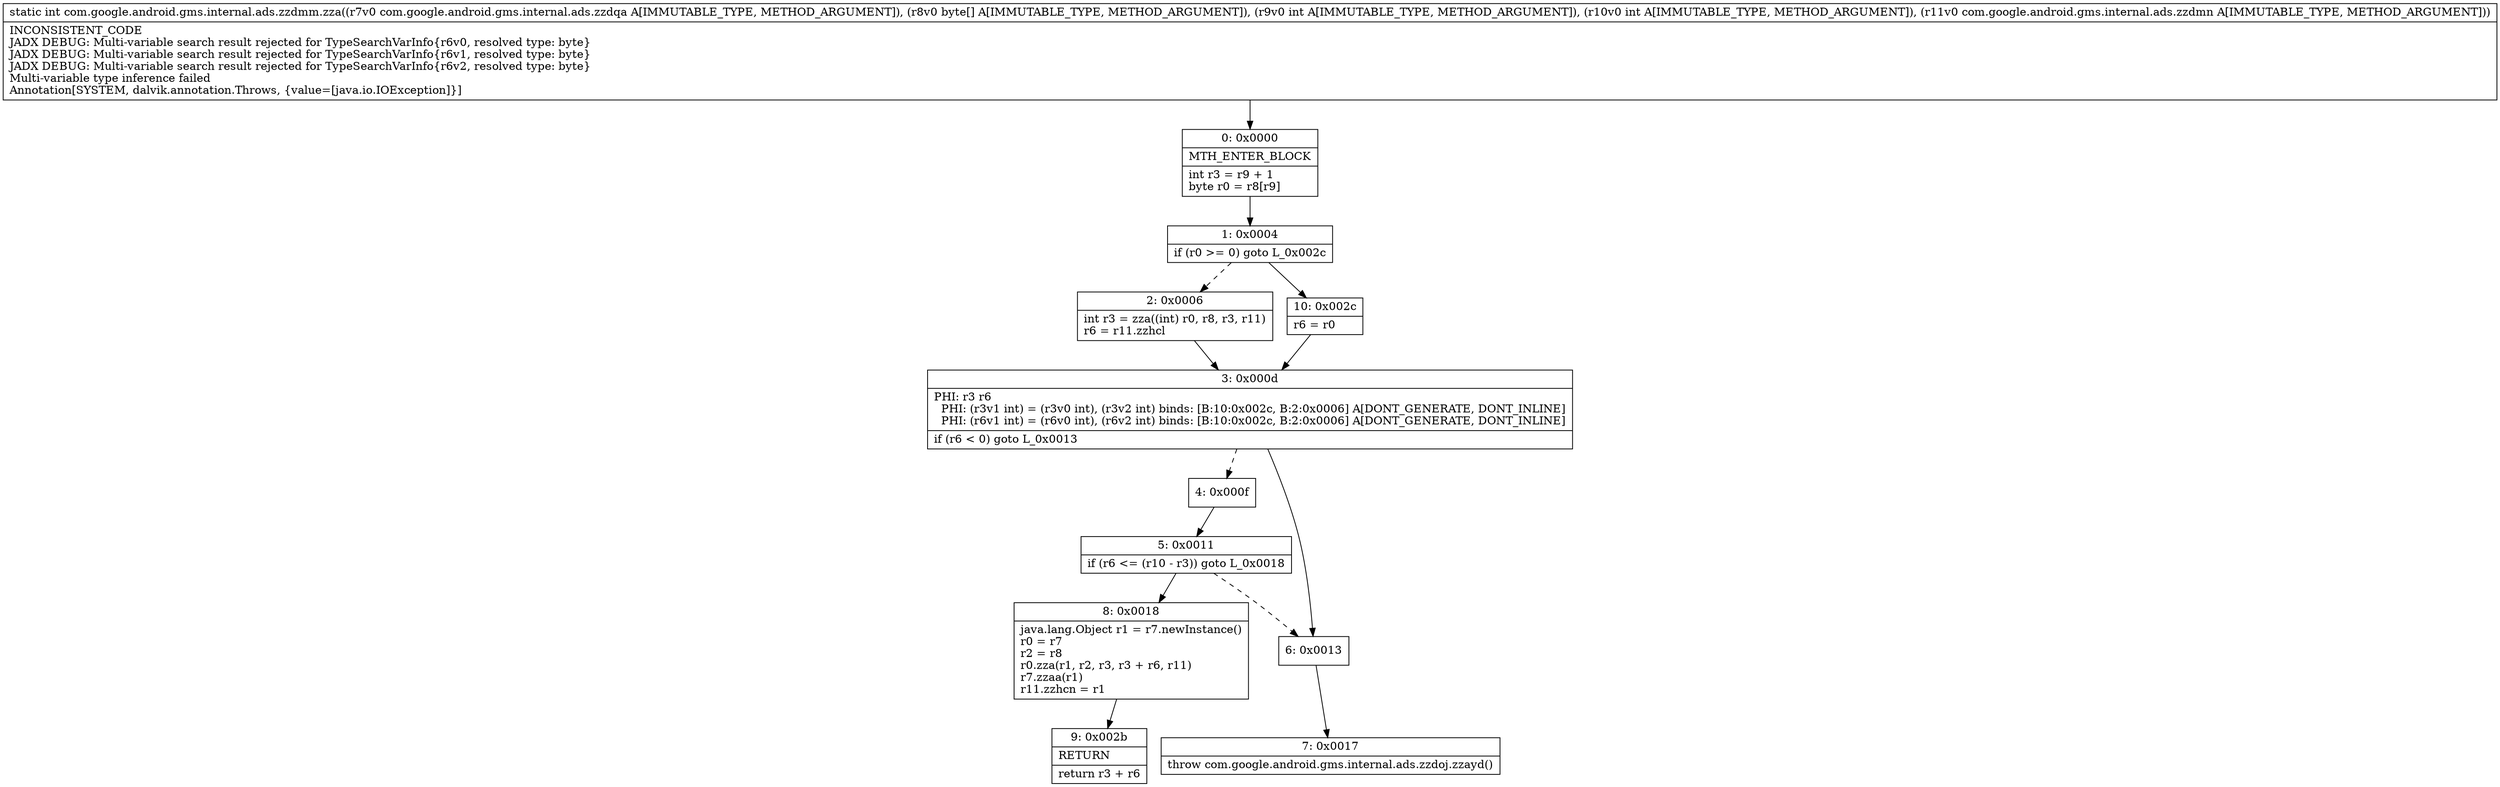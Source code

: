 digraph "CFG forcom.google.android.gms.internal.ads.zzdmm.zza(Lcom\/google\/android\/gms\/internal\/ads\/zzdqa;[BIILcom\/google\/android\/gms\/internal\/ads\/zzdmn;)I" {
Node_0 [shape=record,label="{0\:\ 0x0000|MTH_ENTER_BLOCK\l|int r3 = r9 + 1\lbyte r0 = r8[r9]\l}"];
Node_1 [shape=record,label="{1\:\ 0x0004|if (r0 \>= 0) goto L_0x002c\l}"];
Node_2 [shape=record,label="{2\:\ 0x0006|int r3 = zza((int) r0, r8, r3, r11)\lr6 = r11.zzhcl\l}"];
Node_3 [shape=record,label="{3\:\ 0x000d|PHI: r3 r6 \l  PHI: (r3v1 int) = (r3v0 int), (r3v2 int) binds: [B:10:0x002c, B:2:0x0006] A[DONT_GENERATE, DONT_INLINE]\l  PHI: (r6v1 int) = (r6v0 int), (r6v2 int) binds: [B:10:0x002c, B:2:0x0006] A[DONT_GENERATE, DONT_INLINE]\l|if (r6 \< 0) goto L_0x0013\l}"];
Node_4 [shape=record,label="{4\:\ 0x000f}"];
Node_5 [shape=record,label="{5\:\ 0x0011|if (r6 \<= (r10 \- r3)) goto L_0x0018\l}"];
Node_6 [shape=record,label="{6\:\ 0x0013}"];
Node_7 [shape=record,label="{7\:\ 0x0017|throw com.google.android.gms.internal.ads.zzdoj.zzayd()\l}"];
Node_8 [shape=record,label="{8\:\ 0x0018|java.lang.Object r1 = r7.newInstance()\lr0 = r7\lr2 = r8\lr0.zza(r1, r2, r3, r3 + r6, r11)\lr7.zzaa(r1)\lr11.zzhcn = r1\l}"];
Node_9 [shape=record,label="{9\:\ 0x002b|RETURN\l|return r3 + r6\l}"];
Node_10 [shape=record,label="{10\:\ 0x002c|r6 = r0\l}"];
MethodNode[shape=record,label="{static int com.google.android.gms.internal.ads.zzdmm.zza((r7v0 com.google.android.gms.internal.ads.zzdqa A[IMMUTABLE_TYPE, METHOD_ARGUMENT]), (r8v0 byte[] A[IMMUTABLE_TYPE, METHOD_ARGUMENT]), (r9v0 int A[IMMUTABLE_TYPE, METHOD_ARGUMENT]), (r10v0 int A[IMMUTABLE_TYPE, METHOD_ARGUMENT]), (r11v0 com.google.android.gms.internal.ads.zzdmn A[IMMUTABLE_TYPE, METHOD_ARGUMENT]))  | INCONSISTENT_CODE\lJADX DEBUG: Multi\-variable search result rejected for TypeSearchVarInfo\{r6v0, resolved type: byte\}\lJADX DEBUG: Multi\-variable search result rejected for TypeSearchVarInfo\{r6v1, resolved type: byte\}\lJADX DEBUG: Multi\-variable search result rejected for TypeSearchVarInfo\{r6v2, resolved type: byte\}\lMulti\-variable type inference failed\lAnnotation[SYSTEM, dalvik.annotation.Throws, \{value=[java.io.IOException]\}]\l}"];
MethodNode -> Node_0;
Node_0 -> Node_1;
Node_1 -> Node_2[style=dashed];
Node_1 -> Node_10;
Node_2 -> Node_3;
Node_3 -> Node_4[style=dashed];
Node_3 -> Node_6;
Node_4 -> Node_5;
Node_5 -> Node_6[style=dashed];
Node_5 -> Node_8;
Node_6 -> Node_7;
Node_8 -> Node_9;
Node_10 -> Node_3;
}

